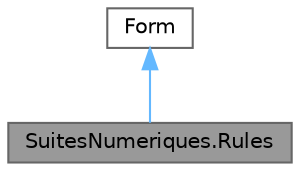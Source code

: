 digraph "SuitesNumeriques.Rules"
{
 // LATEX_PDF_SIZE
  bgcolor="transparent";
  edge [fontname=Helvetica,fontsize=10,labelfontname=Helvetica,labelfontsize=10];
  node [fontname=Helvetica,fontsize=10,shape=box,height=0.2,width=0.4];
  Node1 [id="Node000001",label="SuitesNumeriques.Rules",height=0.2,width=0.4,color="gray40", fillcolor="grey60", style="filled", fontcolor="black",tooltip="Classe gérant le formulaire de règles."];
  Node2 -> Node1 [id="edge1_Node000001_Node000002",dir="back",color="steelblue1",style="solid",tooltip=" "];
  Node2 [id="Node000002",label="Form",height=0.2,width=0.4,color="gray40", fillcolor="white", style="filled",tooltip=" "];
}
